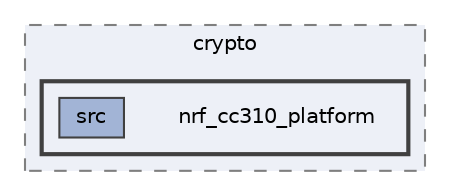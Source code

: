 digraph "build/zephyr/CMakeFiles/zephyr.dir/home/rt/ncs/nrfxlib/crypto/nrf_cc310_platform"
{
 // LATEX_PDF_SIZE
  bgcolor="transparent";
  edge [fontname=Helvetica,fontsize=10,labelfontname=Helvetica,labelfontsize=10];
  node [fontname=Helvetica,fontsize=10,shape=box,height=0.2,width=0.4];
  compound=true
  subgraph clusterdir_8c19b9f1d0bab7c71cd8d35ce5357b1c {
    graph [ bgcolor="#edf0f7", pencolor="grey50", label="crypto", fontname=Helvetica,fontsize=10 style="filled,dashed", URL="dir_8c19b9f1d0bab7c71cd8d35ce5357b1c.html",tooltip=""]
  subgraph clusterdir_990e7630fd26f99c80e719117ec5edac {
    graph [ bgcolor="#edf0f7", pencolor="grey25", label="", fontname=Helvetica,fontsize=10 style="filled,bold", URL="dir_990e7630fd26f99c80e719117ec5edac.html",tooltip=""]
    dir_990e7630fd26f99c80e719117ec5edac [shape=plaintext, label="nrf_cc310_platform"];
  dir_7d141a7eb374d9f59b5a25f7a6c69a68 [label="src", fillcolor="#a2b4d6", color="grey25", style="filled", URL="dir_7d141a7eb374d9f59b5a25f7a6c69a68.html",tooltip=""];
  }
  }
}
